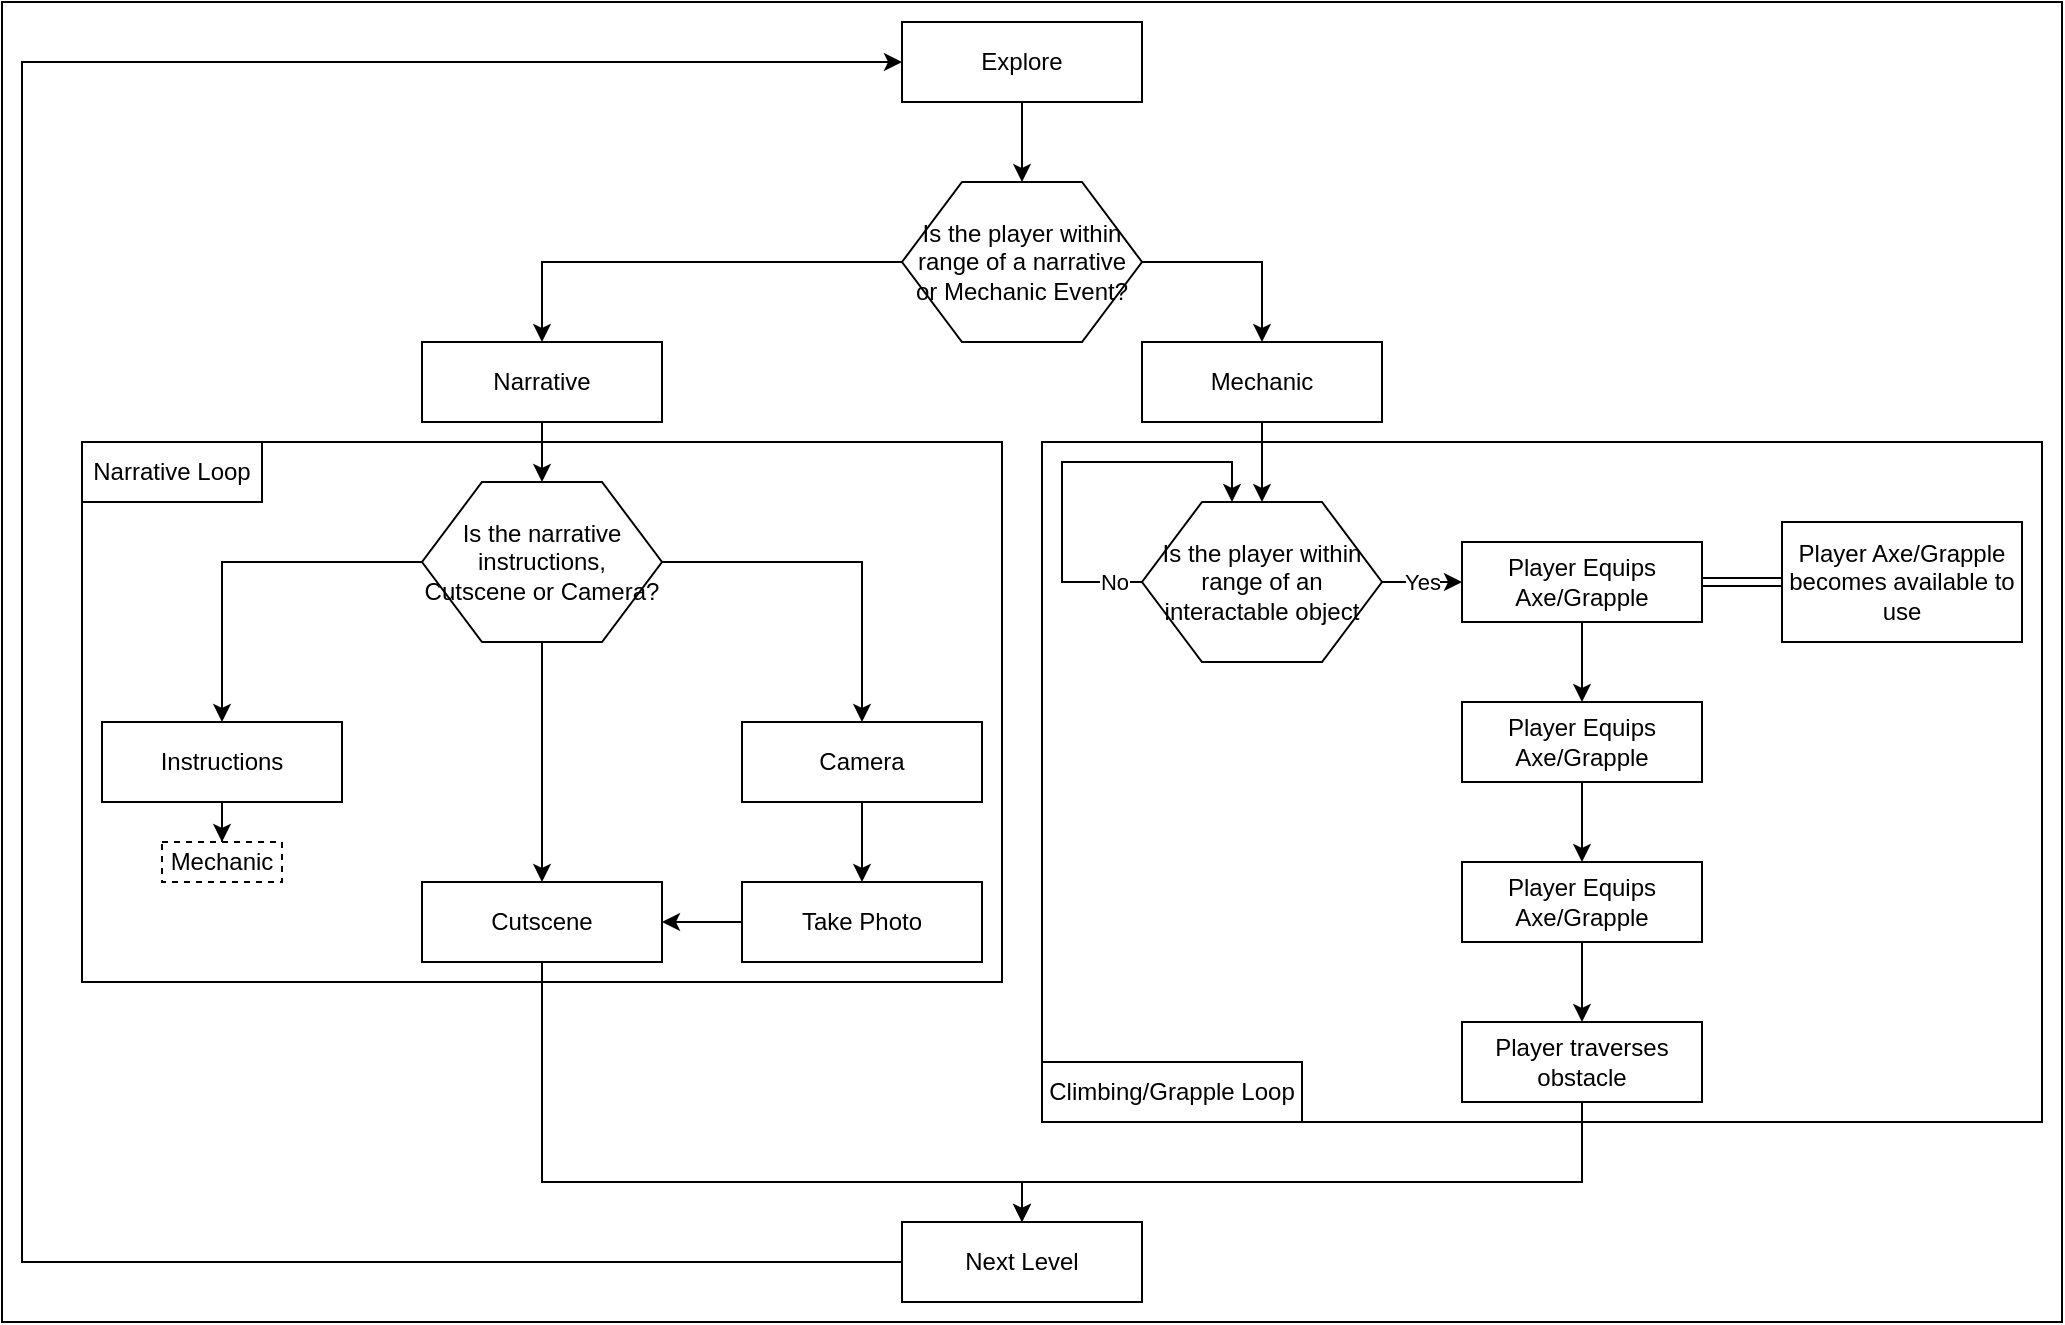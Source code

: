 <mxfile version="13.2.4" type="device"><diagram id="9Q28M_eg1O0WEvgUc8jz" name="Page-1"><mxGraphModel dx="1822" dy="1243" grid="1" gridSize="10" guides="1" tooltips="1" connect="1" arrows="1" fold="1" page="0" pageScale="1" pageWidth="850" pageHeight="1100" math="0" shadow="0"><root><mxCell id="0"/><mxCell id="1" parent="0"/><mxCell id="sOL6ogg6QseblKza6vPy-41" value="" style="rounded=0;whiteSpace=wrap;html=1;" vertex="1" parent="1"><mxGeometry x="-170" y="-50" width="1030" height="660" as="geometry"/></mxCell><mxCell id="sOL6ogg6QseblKza6vPy-33" value="" style="rounded=0;whiteSpace=wrap;html=1;" vertex="1" parent="1"><mxGeometry x="350" y="170" width="500" height="340" as="geometry"/></mxCell><mxCell id="sOL6ogg6QseblKza6vPy-31" value="" style="rounded=0;whiteSpace=wrap;html=1;" vertex="1" parent="1"><mxGeometry x="-130" y="170" width="460" height="270" as="geometry"/></mxCell><mxCell id="m644OwMUN_mkhbr68uib-3" value="" style="edgeStyle=orthogonalEdgeStyle;rounded=0;orthogonalLoop=1;jettySize=auto;html=1;" parent="1" source="m644OwMUN_mkhbr68uib-1" target="sOL6ogg6QseblKza6vPy-17" edge="1"><mxGeometry relative="1" as="geometry"><mxPoint x="340" y="40" as="targetPoint"/></mxGeometry></mxCell><mxCell id="m644OwMUN_mkhbr68uib-1" value="Explore" style="rounded=0;whiteSpace=wrap;html=1;" parent="1" vertex="1"><mxGeometry x="280" y="-40" width="120" height="40" as="geometry"/></mxCell><mxCell id="sOL6ogg6QseblKza6vPy-24" style="edgeStyle=orthogonalEdgeStyle;rounded=0;orthogonalLoop=1;jettySize=auto;html=1;" edge="1" parent="1" source="m644OwMUN_mkhbr68uib-4" target="sOL6ogg6QseblKza6vPy-20"><mxGeometry relative="1" as="geometry"/></mxCell><mxCell id="m644OwMUN_mkhbr68uib-4" value="Narrative" style="rounded=0;whiteSpace=wrap;html=1;" parent="1" vertex="1"><mxGeometry x="40" y="120" width="120" height="40" as="geometry"/></mxCell><mxCell id="sOL6ogg6QseblKza6vPy-29" style="edgeStyle=orthogonalEdgeStyle;rounded=0;orthogonalLoop=1;jettySize=auto;html=1;entryX=1;entryY=0.5;entryDx=0;entryDy=0;" edge="1" parent="1" source="m644OwMUN_mkhbr68uib-6" target="sOL6ogg6QseblKza6vPy-22"><mxGeometry relative="1" as="geometry"/></mxCell><mxCell id="m644OwMUN_mkhbr68uib-6" value="Take Photo" style="rounded=0;whiteSpace=wrap;html=1;" parent="1" vertex="1"><mxGeometry x="200" y="390" width="120" height="40" as="geometry"/></mxCell><mxCell id="CffKW01a4eDG-c6C8YDZ-2" value="Climbing/Grapple Loop" style="rounded=0;whiteSpace=wrap;html=1;" parent="1" vertex="1"><mxGeometry x="350" y="480" width="130" height="30" as="geometry"/></mxCell><mxCell id="CffKW01a4eDG-c6C8YDZ-3" value="Narrative Loop" style="rounded=0;whiteSpace=wrap;html=1;" parent="1" vertex="1"><mxGeometry x="-130" y="170" width="90" height="30" as="geometry"/></mxCell><mxCell id="sOL6ogg6QseblKza6vPy-4" value="Yes" style="edgeStyle=orthogonalEdgeStyle;rounded=0;orthogonalLoop=1;jettySize=auto;html=1;exitX=1;exitY=0.5;exitDx=0;exitDy=0;entryX=0;entryY=0.5;entryDx=0;entryDy=0;" edge="1" parent="1" source="sOL6ogg6QseblKza6vPy-2" target="sOL6ogg6QseblKza6vPy-3"><mxGeometry relative="1" as="geometry"><Array as="points"/><mxPoint as="offset"/></mxGeometry></mxCell><mxCell id="sOL6ogg6QseblKza6vPy-2" value="Is the player within range of an interactable object" style="shape=hexagon;perimeter=hexagonPerimeter2;whiteSpace=wrap;html=1;" vertex="1" parent="1"><mxGeometry x="400" y="200.0" width="120" height="80" as="geometry"/></mxCell><mxCell id="sOL6ogg6QseblKza6vPy-7" value="" style="edgeStyle=orthogonalEdgeStyle;rounded=0;orthogonalLoop=1;jettySize=auto;html=1;" edge="1" parent="1" source="sOL6ogg6QseblKza6vPy-3" target="sOL6ogg6QseblKza6vPy-6"><mxGeometry relative="1" as="geometry"/></mxCell><mxCell id="sOL6ogg6QseblKza6vPy-9" value="" style="edgeStyle=orthogonalEdgeStyle;rounded=0;orthogonalLoop=1;jettySize=auto;html=1;shape=link;" edge="1" parent="1" source="sOL6ogg6QseblKza6vPy-3" target="sOL6ogg6QseblKza6vPy-8"><mxGeometry relative="1" as="geometry"/></mxCell><mxCell id="sOL6ogg6QseblKza6vPy-3" value="Player Equips Axe/Grapple" style="rounded=0;whiteSpace=wrap;html=1;" vertex="1" parent="1"><mxGeometry x="560" y="220.0" width="120" height="40" as="geometry"/></mxCell><mxCell id="sOL6ogg6QseblKza6vPy-8" value="Player Axe/Grapple becomes available to use" style="rounded=0;whiteSpace=wrap;html=1;" vertex="1" parent="1"><mxGeometry x="720" y="210" width="120" height="60" as="geometry"/></mxCell><mxCell id="sOL6ogg6QseblKza6vPy-12" value="" style="edgeStyle=orthogonalEdgeStyle;rounded=0;orthogonalLoop=1;jettySize=auto;html=1;" edge="1" parent="1" source="sOL6ogg6QseblKza6vPy-6" target="sOL6ogg6QseblKza6vPy-11"><mxGeometry relative="1" as="geometry"/></mxCell><mxCell id="sOL6ogg6QseblKza6vPy-6" value="Player Equips Axe/Grapple" style="rounded=0;whiteSpace=wrap;html=1;" vertex="1" parent="1"><mxGeometry x="560" y="300" width="120" height="40" as="geometry"/></mxCell><mxCell id="sOL6ogg6QseblKza6vPy-14" value="" style="edgeStyle=orthogonalEdgeStyle;rounded=0;orthogonalLoop=1;jettySize=auto;html=1;" edge="1" parent="1" source="sOL6ogg6QseblKza6vPy-11" target="sOL6ogg6QseblKza6vPy-13"><mxGeometry relative="1" as="geometry"/></mxCell><mxCell id="sOL6ogg6QseblKza6vPy-11" value="Player Equips Axe/Grapple" style="rounded=0;whiteSpace=wrap;html=1;" vertex="1" parent="1"><mxGeometry x="560" y="380" width="120" height="40" as="geometry"/></mxCell><mxCell id="sOL6ogg6QseblKza6vPy-38" style="edgeStyle=orthogonalEdgeStyle;rounded=0;orthogonalLoop=1;jettySize=auto;html=1;" edge="1" parent="1" source="sOL6ogg6QseblKza6vPy-13" target="sOL6ogg6QseblKza6vPy-30"><mxGeometry relative="1" as="geometry"><Array as="points"><mxPoint x="620" y="540"/><mxPoint x="340" y="540"/></Array></mxGeometry></mxCell><mxCell id="sOL6ogg6QseblKza6vPy-13" value="Player traverses obstacle" style="rounded=0;whiteSpace=wrap;html=1;" vertex="1" parent="1"><mxGeometry x="560" y="460" width="120" height="40" as="geometry"/></mxCell><mxCell id="sOL6ogg6QseblKza6vPy-5" value="No" style="edgeStyle=orthogonalEdgeStyle;rounded=0;orthogonalLoop=1;jettySize=auto;html=1;exitX=0;exitY=0.5;exitDx=0;exitDy=0;entryX=0.375;entryY=0;entryDx=0;entryDy=0;" edge="1" parent="1" source="sOL6ogg6QseblKza6vPy-2" target="sOL6ogg6QseblKza6vPy-2"><mxGeometry x="-0.86" relative="1" as="geometry"><Array as="points"><mxPoint x="360" y="240.0"/><mxPoint x="360" y="180"/><mxPoint x="445" y="180"/></Array><mxPoint as="offset"/></mxGeometry></mxCell><mxCell id="sOL6ogg6QseblKza6vPy-18" style="edgeStyle=orthogonalEdgeStyle;rounded=0;orthogonalLoop=1;jettySize=auto;html=1;exitX=0;exitY=0.5;exitDx=0;exitDy=0;entryX=0.5;entryY=0;entryDx=0;entryDy=0;" edge="1" parent="1" source="sOL6ogg6QseblKza6vPy-17" target="m644OwMUN_mkhbr68uib-4"><mxGeometry relative="1" as="geometry"><mxPoint x="240" y="140" as="targetPoint"/><Array as="points"><mxPoint x="100" y="80"/></Array></mxGeometry></mxCell><mxCell id="sOL6ogg6QseblKza6vPy-19" style="edgeStyle=orthogonalEdgeStyle;rounded=0;orthogonalLoop=1;jettySize=auto;html=1;exitX=1;exitY=0.5;exitDx=0;exitDy=0;entryX=0.5;entryY=0;entryDx=0;entryDy=0;" edge="1" parent="1" source="sOL6ogg6QseblKza6vPy-17" target="sOL6ogg6QseblKza6vPy-34"><mxGeometry relative="1" as="geometry"><mxPoint x="440" y="140" as="targetPoint"/></mxGeometry></mxCell><mxCell id="sOL6ogg6QseblKza6vPy-17" value="Is the player within range of a narrative or Mechanic Event?" style="shape=hexagon;perimeter=hexagonPerimeter2;whiteSpace=wrap;html=1;" vertex="1" parent="1"><mxGeometry x="280" y="40.0" width="120" height="80" as="geometry"/></mxCell><mxCell id="sOL6ogg6QseblKza6vPy-25" style="edgeStyle=orthogonalEdgeStyle;rounded=0;orthogonalLoop=1;jettySize=auto;html=1;entryX=0.5;entryY=0;entryDx=0;entryDy=0;" edge="1" parent="1" source="sOL6ogg6QseblKza6vPy-20" target="sOL6ogg6QseblKza6vPy-22"><mxGeometry relative="1" as="geometry"/></mxCell><mxCell id="sOL6ogg6QseblKza6vPy-26" style="edgeStyle=orthogonalEdgeStyle;rounded=0;orthogonalLoop=1;jettySize=auto;html=1;entryX=0.5;entryY=0;entryDx=0;entryDy=0;" edge="1" parent="1" source="sOL6ogg6QseblKza6vPy-20" target="sOL6ogg6QseblKza6vPy-21"><mxGeometry relative="1" as="geometry"/></mxCell><mxCell id="sOL6ogg6QseblKza6vPy-27" style="edgeStyle=orthogonalEdgeStyle;rounded=0;orthogonalLoop=1;jettySize=auto;html=1;entryX=0.5;entryY=0;entryDx=0;entryDy=0;" edge="1" parent="1" source="sOL6ogg6QseblKza6vPy-20" target="sOL6ogg6QseblKza6vPy-23"><mxGeometry relative="1" as="geometry"/></mxCell><mxCell id="sOL6ogg6QseblKza6vPy-20" value="Is the narrative instructions, Cutscene or Camera?" style="shape=hexagon;perimeter=hexagonPerimeter2;whiteSpace=wrap;html=1;" vertex="1" parent="1"><mxGeometry x="40" y="190" width="120" height="80" as="geometry"/></mxCell><mxCell id="sOL6ogg6QseblKza6vPy-37" value="" style="edgeStyle=orthogonalEdgeStyle;rounded=0;orthogonalLoop=1;jettySize=auto;html=1;" edge="1" parent="1" source="sOL6ogg6QseblKza6vPy-21" target="sOL6ogg6QseblKza6vPy-36"><mxGeometry relative="1" as="geometry"/></mxCell><mxCell id="sOL6ogg6QseblKza6vPy-21" value="Instructions" style="rounded=0;whiteSpace=wrap;html=1;" vertex="1" parent="1"><mxGeometry x="-120" y="310" width="120" height="40" as="geometry"/></mxCell><mxCell id="sOL6ogg6QseblKza6vPy-36" value="Mechanic" style="rounded=0;whiteSpace=wrap;html=1;dashed=1;" vertex="1" parent="1"><mxGeometry x="-90" y="370" width="60" height="20" as="geometry"/></mxCell><mxCell id="sOL6ogg6QseblKza6vPy-39" style="edgeStyle=orthogonalEdgeStyle;rounded=0;orthogonalLoop=1;jettySize=auto;html=1;" edge="1" parent="1" source="sOL6ogg6QseblKza6vPy-22"><mxGeometry relative="1" as="geometry"><mxPoint x="340" y="560" as="targetPoint"/><Array as="points"><mxPoint x="100" y="540"/><mxPoint x="340" y="540"/></Array></mxGeometry></mxCell><mxCell id="sOL6ogg6QseblKza6vPy-22" value="Cutscene" style="rounded=0;whiteSpace=wrap;html=1;" vertex="1" parent="1"><mxGeometry x="40" y="390" width="120" height="40" as="geometry"/></mxCell><mxCell id="sOL6ogg6QseblKza6vPy-28" style="edgeStyle=orthogonalEdgeStyle;rounded=0;orthogonalLoop=1;jettySize=auto;html=1;" edge="1" parent="1" source="sOL6ogg6QseblKza6vPy-23" target="m644OwMUN_mkhbr68uib-6"><mxGeometry relative="1" as="geometry"/></mxCell><mxCell id="sOL6ogg6QseblKza6vPy-23" value="Camera" style="rounded=0;whiteSpace=wrap;html=1;" vertex="1" parent="1"><mxGeometry x="200" y="310" width="120" height="40" as="geometry"/></mxCell><mxCell id="sOL6ogg6QseblKza6vPy-40" style="edgeStyle=orthogonalEdgeStyle;rounded=0;orthogonalLoop=1;jettySize=auto;html=1;entryX=0;entryY=0.5;entryDx=0;entryDy=0;" edge="1" parent="1" source="sOL6ogg6QseblKza6vPy-30" target="m644OwMUN_mkhbr68uib-1"><mxGeometry relative="1" as="geometry"><Array as="points"><mxPoint x="-160" y="580"/><mxPoint x="-160" y="-20"/></Array></mxGeometry></mxCell><mxCell id="sOL6ogg6QseblKza6vPy-30" value="Next Level" style="rounded=0;whiteSpace=wrap;html=1;" vertex="1" parent="1"><mxGeometry x="280" y="560" width="120" height="40" as="geometry"/></mxCell><mxCell id="sOL6ogg6QseblKza6vPy-35" style="edgeStyle=orthogonalEdgeStyle;rounded=0;orthogonalLoop=1;jettySize=auto;html=1;" edge="1" parent="1" source="sOL6ogg6QseblKza6vPy-34" target="sOL6ogg6QseblKza6vPy-2"><mxGeometry relative="1" as="geometry"/></mxCell><mxCell id="sOL6ogg6QseblKza6vPy-34" value="Mechanic" style="rounded=0;whiteSpace=wrap;html=1;" vertex="1" parent="1"><mxGeometry x="400" y="120" width="120" height="40" as="geometry"/></mxCell></root></mxGraphModel></diagram></mxfile>